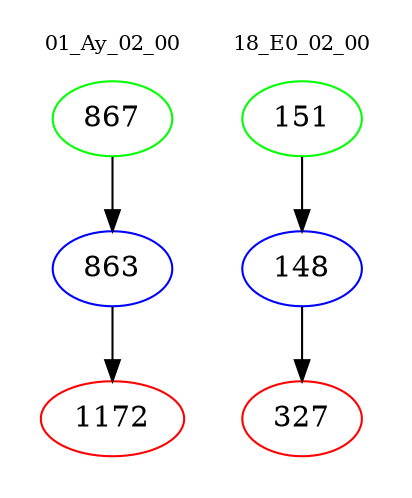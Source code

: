 digraph{
subgraph cluster_0 {
color = white
label = "01_Ay_02_00";
fontsize=10;
T0_867 [label="867", color="green"]
T0_867 -> T0_863 [color="black"]
T0_863 [label="863", color="blue"]
T0_863 -> T0_1172 [color="black"]
T0_1172 [label="1172", color="red"]
}
subgraph cluster_1 {
color = white
label = "18_E0_02_00";
fontsize=10;
T1_151 [label="151", color="green"]
T1_151 -> T1_148 [color="black"]
T1_148 [label="148", color="blue"]
T1_148 -> T1_327 [color="black"]
T1_327 [label="327", color="red"]
}
}
